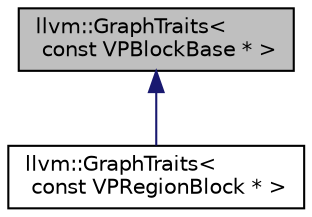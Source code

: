 digraph "llvm::GraphTraits&lt; const VPBlockBase * &gt;"
{
 // LATEX_PDF_SIZE
  bgcolor="transparent";
  edge [fontname="Helvetica",fontsize="10",labelfontname="Helvetica",labelfontsize="10"];
  node [fontname="Helvetica",fontsize="10",shape="box"];
  Node1 [label="llvm::GraphTraits\<\l const VPBlockBase * \>",height=0.2,width=0.4,color="black", fillcolor="grey75", style="filled", fontcolor="black",tooltip=" "];
  Node1 -> Node2 [dir="back",color="midnightblue",fontsize="10",style="solid",fontname="Helvetica"];
  Node2 [label="llvm::GraphTraits\<\l const VPRegionBlock * \>",height=0.2,width=0.4,color="black",URL="$structllvm_1_1GraphTraits_3_01const_01VPRegionBlock_01_5_01_4.html",tooltip=" "];
}
